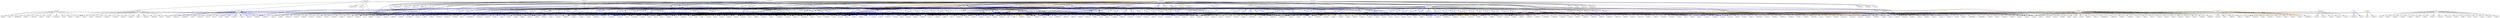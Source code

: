 digraph G {
ZPBP2 -> CASP3;
ZPBP2 -> CASP8;
ZPBP2 -> CASP9;
ZPBP2 -> CBX3;
ZPBP2 -> CDK1;
ZPBP2 -> CKAP4;
ZPBP2 -> CTCF [color=blue, penwidth=2.0];
ZPBP2 -> DNMT1;
ZPBP2 -> E2F1;
ZPBP2 -> HDAC1;
ZPBP2 -> JUN;
ZPBP2 -> KAT2A;
ZPBP2 -> LAMP2;
ZPBP2 -> PML;
ZPBP2 -> RBBP7;
ZPBP2 -> SDHA;
ZPBP2 -> SUV39H1;
ZPBP2 -> TAF15;
ZPBP2 -> USP13;
ZPBP2 -> USP21;
ZPBP2 -> USP22;
ZPBP2 -> YY1;
ZPBP2 -> ZNF217;
ZPBP2 -> ZNF281;
ZPLD1 -> ATM;
ZPLD1 -> ATR;
ZPLD1 -> ATRIP;
ZPLD1 -> BRCA1;
ZPLD1 -> CDK2;
ZPLD1 -> CDK2AP1;
ZPLD1 -> CHEK1;
ZPLD1 -> DDB1;
ZPLD1 -> HDAC1;
ZPLD1 -> KAT2A;
ZPLD1 -> PCNA;
ZPLD1 -> PRMT5;
ZPLD1 -> RNF8;
ZPLD1 -> RPA1;
ZPLD1 -> SETDB1;
ZPLD1 -> TEF;
ZPLD1 -> ZPR1;
ZPR1 -> A2M;
ZPR1 -> AKT1;
ZPR1 -> C3;
ZPR1 -> CASC5;
ZPR1 -> CBX3;
ZPR1 -> CFB;
ZPR1 -> CFD;
ZPR1 -> CTCF;
ZPR1 -> E2F1;
ZPR1 -> HDAC1;
ZPR1 -> KAT2A;
ZPR1 -> MAPK1;
ZPR1 -> NCOA4;
ZPR1 -> PROC;
ZPR1 -> PROS1;
ZPR1 -> RBL2;
ZPR1 -> RPL15;
ZPR1 -> RPL26 [color=orange, penwidth=5.0];
ZPR1 -> RPS27;
ZPR1 -> SAP30;
ZPR1 -> SIRT1;
ZPR1 -> TAF1 [color=orange, penwidth=5.0];
ZPR1 -> TCF4;
ZPR1 -> TOP1;
ZPR1 -> TSC1;
ZPR1 -> USP9X;
ZPR1 -> YY1 [color=orange, penwidth=5.0];
ZPR1 -> ZNF217;
ZRANB1 -> ATM;
ZRANB1 -> ATR;
ZRANB1 -> ATRIP;
ZRANB1 -> BRCA1;
ZRANB1 -> CBX3;
ZRANB1 -> CHD4;
ZRANB1 -> CTCF;
ZRANB1 -> E2F1;
ZRANB1 -> EZH2 [color=blue, penwidth=2.0];
ZRANB1 -> FUS;
ZRANB1 -> HDAC1;
ZRANB1 -> HSP90AA1;
ZRANB1 -> JUN;
ZRANB1 -> KAT2A;
ZRANB1 -> KAT5;
ZRANB1 -> KHDRBS1;
ZRANB1 -> MDM2 [color=blue, penwidth=2.0];
ZRANB1 -> MYC [color=blue, penwidth=2.0];
ZRANB1 -> PARP1;
ZRANB1 -> PCBP1;
ZRANB1 -> PUF60;
ZRANB1 -> RANBP9;
ZRANB1 -> SETDB1;
ZRANB1 -> SUV39H1;
ZRANB1 -> USP37 [color=blue, penwidth=2.0];
ZRANB1 -> YY1;
ZRANB1 -> ZRANB2 [color=blue, penwidth=2.0];
ZRANB2 -> ATRIP;
ZRANB2 -> BRCA1;
ZRANB2 -> BRCA2;
ZRANB2 -> BRIP1;
ZRANB2 -> CBX3 [color=blue, penwidth=2.0];
ZRANB2 -> CBX5;
ZRANB2 -> CDK12;
ZRANB2 -> HDAC1;
ZRANB2 -> KAT2A;
ZRANB2 -> KHDRBS1 [color=blue, penwidth=2.0];
ZRANB2 -> NXF1 [color=blue, penwidth=2.0];
ZRANB2 -> PABPC1 [color=blue, penwidth=2.0];
ZRANB2 -> PALB2;
ZRANB2 -> PARP1;
ZRANB2 -> RANBP9;
ZRANB2 -> RBFOX1 [color=blue, penwidth=2.0];
ZRANB2 -> RPA1;
ZRANB2 -> RPA2;
ZRANB2 -> TSG101;
ZRANB2 -> XRCC5;
ZRANB2 -> XRCC6;
ZRANB2 -> YWHAE;
ZRANB2 -> ZRANB1 [color=blue, penwidth=2.0];
ZRANB3 -> ATM;
ZRANB3 -> ATR;
ZRANB3 -> BRCA1;
ZRANB3 -> C1QBP;
ZRANB3 -> CASC5;
ZRANB3 -> CTCF;
ZRANB3 -> DNMT1;
ZRANB3 -> DUSP1;
ZRANB3 -> E2F1 [color=orange, penwidth=5.0];
ZRANB3 -> EXOSC10;
ZRANB3 -> HAT1;
ZRANB3 -> HDAC1;
ZRANB3 -> KHDRBS1;
ZRANB3 -> MDM2 [color=orange, penwidth=5.0];
ZRANB3 -> NDRG1 [color=orange, penwidth=5.0];
ZRANB3 -> NUDT21;
ZRANB3 -> PARP1;
ZRANB3 -> PUM2;
ZRANB3 -> RAD50;
ZRANB3 -> RAD51;
ZRANB3 -> RBFOX1;
ZRANB3 -> RPA1;
ZRANB3 -> RPA2;
ZRANB3 -> SUV39H1;
ZRANB3 -> YY1;
ZRANB3 -> ZNF217;
ZRANB3 -> ZRANB1 [color=blue, penwidth=2.0];
ZRANB3 -> ZRANB2;
ZRSR1 -> BAX;
ZRSR1 -> BRCA1;
ZRSR1 -> BRCA2;
ZRSR1 -> CASC5;
ZRSR1 -> CASP3;
ZRSR1 -> CTCF [color=blue, penwidth=2.0];
ZRSR1 -> E2F1;
ZRSR1 -> EGFR;
ZRSR1 -> HDAC1;
ZRSR1 -> HDAC2;
ZRSR1 -> KHDRBS1 [color=blue, penwidth=2.0];
ZRSR1 -> KRAS;
ZRSR1 -> MED1;
ZRSR1 -> NCOR1;
ZRSR1 -> NCOR2;
ZRSR1 -> NXF1;
ZRSR1 -> PIK3CA;
ZRSR1 -> PRPF6 [color=blue, penwidth=2.0];
ZRSR1 -> PSMD14;
ZRSR1 -> PTBP1;
ZRSR1 -> PTEN;
ZRSR1 -> RBFOX1;
ZRSR1 -> RPL23A;
ZRSR1 -> RPS27A;
ZRSR1 -> STAT3;
ZRSR1 -> TP53;
ZRSR1 -> UBA6;
ZRSR1 -> USP14;
ZRSR1 -> ZNF143;
ZRSR1 -> ZNF217;
ZRSR1 -> ZNF776;
ZRSR2 -> ATG12;
ZRSR2 -> ATG5;
ZRSR2 -> BAX;
ZRSR2 -> BNIP3;
ZRSR2 -> C15orf53;
ZRSR2 -> CASC5;
ZRSR2 -> CBX3;
ZRSR2 -> CDK8;
ZRSR2 -> CTCF [color=blue, penwidth=2.0];
ZRSR2 -> HDAC1;
ZRSR2 -> KAT2A;
ZRSR2 -> KHDRBS1 [color=blue, penwidth=2.0];
ZRSR2 -> LIG3;
ZRSR2 -> MDM2;
ZRSR2 -> NXF1;
ZRSR2 -> PARP1;
ZRSR2 -> PPM1A;
ZRSR2 -> PSMD14;
ZRSR2 -> PTBP1 [color=blue, penwidth=2.0];
ZRSR2 -> RPA1;
ZRSR2 -> RPA2;
ZRSR2 -> SDHB;
ZRSR2 -> SDHC;
ZRSR2 -> SIN3A;
ZRSR2 -> SP1;
ZRSR2 -> SRSF1 [color=blue, penwidth=2.0];
ZRSR2 -> SRSF2 [color=blue, penwidth=2.0];
ZRSR2 -> SRSF3 [color=blue, penwidth=2.0];
ZRSR2 -> XRCC1;
ZRSR2 -> YY1;
ZRSR2 -> ZNF217;
ZRSR2 -> ZRANB2;
ZSCAN1 -> BMI1;
ZSCAN1 -> CAV1;
ZSCAN1 -> CBX3;
ZSCAN1 -> CBX5;
ZSCAN1 -> CTCF [color=blue, penwidth=2.0];
ZSCAN1 -> E2F1;
ZSCAN1 -> HDAC1 [color=blue, penwidth=2.0];
ZSCAN1 -> HSP90AA1;
ZSCAN1 -> KAT2A;
ZSCAN1 -> KRAS;
ZSCAN1 -> PARP1;
ZSCAN1 -> PML;
ZSCAN1 -> PRC1;
ZSCAN1 -> PTPN1;
ZSCAN1 -> S100A2;
ZSCAN1 -> YY1 [color=blue, penwidth=2.0];
ZSCAN1 -> ZBP1;
ZSCAN1 -> ZNF217;
ZSCAN1 -> ZSCAN10;
ZSCAN1 -> ZSCAN12;
ZSCAN1 -> ZSCAN16;
ZSCAN10 -> ATM [color=blue, penwidth=2.0];
ZSCAN10 -> ATR;
ZSCAN10 -> BRCA1;
ZSCAN10 -> BRCA2;
ZSCAN10 -> CDKN1A;
ZSCAN10 -> CDKN2A;
ZSCAN10 -> CTCF [color=blue, penwidth=2.0];
ZSCAN10 -> DMC1;
ZSCAN10 -> E2F1;
ZSCAN10 -> HDAC1 [color=blue, penwidth=2.0];
ZSCAN10 -> KAT2A;
ZSCAN10 -> KDM6A [color=blue, penwidth=2.0];
ZSCAN10 -> PSMD14;
ZSCAN10 -> RAD51;
ZSCAN10 -> RBBP7;
ZSCAN10 -> TAF1;
ZSCAN10 -> TAT;
ZSCAN10 -> USP9X;
ZSCAN10 -> YY1;
ZSCAN12 -> ATM;
ZSCAN12 -> ATR;
ZSCAN12 -> CDC25A;
ZSCAN12 -> CDK6;
ZSCAN12 -> CDKN1A;
ZSCAN12 -> CDKN2A;
ZSCAN12 -> CTCF;
ZSCAN12 -> HDAC1;
ZSCAN12 -> KAT2A;
ZSCAN12 -> KRAS;
ZSCAN12 -> MDM2;
ZSCAN12 -> MLH1;
ZSCAN12 -> MSH2;
ZSCAN12 -> PRKCB;
ZSCAN12 -> RAD50;
ZSCAN12 -> SETDB1;
ZSCAN12 -> SUV39H1;
ZSCAN12 -> T;
ZSCAN12 -> UBA1;
ZSCAN12 -> USP7;
ZSCAN12 -> USP9X;
ZSCAN12 -> YY1;
ZSCAN12 -> ZNF217;
ZSCAN16 -> ATM;
ZSCAN16 -> ATR;
ZSCAN16 -> ATRIP;
ZSCAN16 -> C3;
ZSCAN16 -> CBX3;
ZSCAN16 -> CHD4;
ZSCAN16 -> CHEK1;
ZSCAN16 -> CTCF;
ZSCAN16 -> E2F1;
ZSCAN16 -> H3F3A;
ZSCAN16 -> HDAC1;
ZSCAN16 -> KAT2A;
ZSCAN16 -> NUDT1;
ZSCAN16 -> PARP1;
ZSCAN16 -> REST;
ZSCAN16 -> RFC3;
ZSCAN16 -> RPA2;
ZSCAN16 -> SMC3;
ZSCAN16 -> TP53INP1;
ZSCAN16 -> YY1;
ZSCAN16 -> ZFP36;
ZSCAN16 -> ZFP42;
ZSCAN16 -> ZNF217;
ZSCAN16 -> ZNF703;
ZSCAN18 -> ATM;
ZSCAN18 -> ATR;
ZSCAN18 -> BRCA1;
ZSCAN18 -> CBX3;
ZSCAN18 -> CDK4;
ZSCAN18 -> CDK6;
ZSCAN18 -> CDKN1A;
ZSCAN18 -> E2F1;
ZSCAN18 -> ETS1;
ZSCAN18 -> GATA1;
ZSCAN18 -> HCFC1;
ZSCAN18 -> HDAC1;
ZSCAN18 -> KAT2A;
ZSCAN18 -> KLF1;
ZSCAN18 -> MACF1;
ZSCAN18 -> NCOA1;
ZSCAN18 -> PARP1;
ZSCAN18 -> PCNA;
ZSCAN18 -> RAD50;
ZSCAN18 -> RBBP7;
ZSCAN18 -> SETDB1 [color=blue, penwidth=2.0];
ZSCAN18 -> TFDP1;
ZSCAN18 -> USP37;
ZSCAN18 -> ZMIZ1;
ZSCAN18 -> ZNF143;
ZSCAN18 -> ZNF217;
ZSCAN18 -> ZNF385A;
ZSCAN2 -> CDKN1A;
ZSCAN2 -> CTCF;
ZSCAN2 -> E2F1;
ZSCAN2 -> GATA1;
ZSCAN2 -> HDAC1;
ZSCAN2 -> HDAC2;
ZSCAN2 -> KAT5;
ZSCAN2 -> PRKD1;
ZSCAN2 -> PTEN;
ZSCAN2 -> RBBP7;
ZSCAN2 -> SMARCAD1;
ZSCAN2 -> SP1;
ZSCAN2 -> SUV39H1;
ZSCAN2 -> TFAP2C;
ZSCAN2 -> TFDP1;
ZSCAN2 -> YY1;
ZSCAN2 -> ZNF131;
ZSCAN2 -> ZNF217;
ZSCAN2 -> ZNF22;
ZSCAN2 -> ZSCAN21;
ZSCAN2 -> ZSCAN22;
ZSCAN20 -> BRCA1;
ZSCAN20 -> CTCF;
ZSCAN20 -> E2F1;
ZSCAN20 -> HDAC1;
ZSCAN20 -> RAD51;
ZSCAN20 -> RPA1;
ZSCAN20 -> TFAP2C;
ZSCAN20 -> YY1;
ZSCAN20 -> ZNF217;
ZSCAN20 -> ZSCAN10;
ZSCAN20 -> ZSCAN4;
ZSCAN21 -> BRCA1;
ZSCAN21 -> BRPF1;
ZSCAN21 -> CASC5;
ZSCAN21 -> CBX3;
ZSCAN21 -> CDK6;
ZSCAN21 -> CTCF [color=blue, penwidth=2.0];
ZSCAN21 -> E2F1 [color=blue, penwidth=2.0];
ZSCAN21 -> HDAC1;
ZSCAN21 -> KAT2A;
ZSCAN21 -> KHDRBS1;
ZSCAN21 -> NPM1;
ZSCAN21 -> SETDB1;
ZSCAN21 -> T;
ZSCAN21 -> TAF1;
ZSCAN21 -> TFDP1;
ZSCAN21 -> YY1;
ZSCAN21 -> ZFP36;
ZSCAN21 -> ZNF217;
ZSCAN22 -> BRCA1;
ZSCAN22 -> CBX3;
ZSCAN22 -> CDK1;
ZSCAN22 -> CDKN1A;
ZSCAN22 -> CHD4;
ZSCAN22 -> CTCF;
ZSCAN22 -> E2F1;
ZSCAN22 -> EP300;
ZSCAN22 -> HJURP;
ZSCAN22 -> KAT2A;
ZSCAN22 -> NUF2;
ZSCAN22 -> PARP1;
ZSCAN22 -> RBBP7;
ZSCAN22 -> SSRP1;
ZSCAN22 -> TP53;
ZSCAN22 -> USP9X;
ZSCAN22 -> YY1 [color=blue, penwidth=2.0];
ZSCAN22 -> ZNF217;
ZSCAN22 -> ZSCAN4;
ZSCAN23 -> BRCA1;
ZSCAN23 -> CBX3;
ZSCAN23 -> CD44;
ZSCAN23 -> CHD4;
ZSCAN23 -> CTCF;
ZSCAN23 -> DNMT3A;
ZSCAN23 -> E2F1;
ZSCAN23 -> GC;
ZSCAN23 -> HDAC1;
ZSCAN23 -> ITGB1;
ZSCAN23 -> PCNA;
ZSCAN23 -> RAD21;
ZSCAN23 -> RAD51;
ZSCAN23 -> RBBP7;
ZSCAN23 -> RPA1;
ZSCAN23 -> SETDB1;
ZSCAN23 -> SP1;
ZSCAN23 -> TFAP2C;
ZSCAN23 -> USP9X;
ZSCAN23 -> YY1;
ZSCAN23 -> ZNF217;
ZSCAN23 -> ZNF263;
ZSCAN23 -> ZNF331;
ZSCAN23 -> ZSCAN22 [color=blue, penwidth=2.0];
ZSCAN25 -> BRD4;
ZSCAN25 -> CBX3;
ZSCAN25 -> CTCF;
ZSCAN25 -> E2F1;
ZSCAN25 -> FUS;
ZSCAN25 -> GATA1;
ZSCAN25 -> HDAC1;
ZSCAN25 -> HMGB1;
ZSCAN25 -> KAT2A;
ZSCAN25 -> KHDRBS1;
ZSCAN25 -> PABPN1;
ZSCAN25 -> PTBP1;
ZSCAN25 -> RBBP6;
ZSCAN25 -> SRSF3;
ZSCAN25 -> TET1;
ZSCAN25 -> TET2;
ZSCAN25 -> TET3;
ZSCAN25 -> UBE2C;
ZSCAN25 -> YY1;
ZSCAN25 -> ZNF217;
ZSCAN25 -> ZNF25;
ZSCAN25 -> ZNF449;
ZSCAN25 -> ZSCAN1 [color=blue, penwidth=2.0];
ZSCAN26 -> AKT1;
ZSCAN26 -> ATM;
ZSCAN26 -> BRCA1;
ZSCAN26 -> CDK6;
ZSCAN26 -> CDKN1A;
ZSCAN26 -> CTCF;
ZSCAN26 -> E2F1;
ZSCAN26 -> KAT2B;
ZSCAN26 -> MAPK1;
ZSCAN26 -> PTEN;
ZSCAN26 -> SETDB1;
ZSCAN26 -> SUV39H1;
ZSCAN26 -> TAF11;
ZSCAN26 -> TAF9;
ZSCAN26 -> TP53;
ZSCAN26 -> YY1;
ZSCAN26 -> ZNF268;
ZSCAN29 -> ATR;
ZSCAN29 -> ATRIP;
ZSCAN29 -> BRCA1;
ZSCAN29 -> CASC5;
ZSCAN29 -> CBX3;
ZSCAN29 -> CDK6;
ZSCAN29 -> CENPA;
ZSCAN29 -> CTCF;
ZSCAN29 -> HDAC1;
ZSCAN29 -> KAT2A;
ZSCAN29 -> KAT5 [color=blue, penwidth=2.0];
ZSCAN29 -> KHDRBS1;
ZSCAN29 -> KRAS;
ZSCAN29 -> NONO;
ZSCAN29 -> NOVA1;
ZSCAN29 -> NXF1;
ZSCAN29 -> PABPN1;
ZSCAN29 -> PML;
ZSCAN29 -> PPARG;
ZSCAN29 -> PTEN;
ZSCAN29 -> PUM2;
ZSCAN29 -> RAD50;
ZSCAN29 -> RBFOX1;
ZSCAN29 -> SMAD3;
ZSCAN29 -> SMC1A;
ZSCAN29 -> SMC1B;
ZSCAN29 -> SYNCRIP;
ZSCAN29 -> YY1;
ZSCAN29 -> ZBTB16;
ZSCAN29 -> ZBTB33;
ZSCAN29 -> ZNF217;
ZSCAN29 -> ZNF331;
ZSCAN30 -> BRCA1;
ZSCAN30 -> CDK5;
ZSCAN30 -> CDKN1A;
ZSCAN30 -> FTSJ2;
ZSCAN30 -> HDAC1;
ZSCAN30 -> KRAS;
ZSCAN30 -> MDC1;
ZSCAN30 -> NAT10;
ZSCAN30 -> NOP56;
ZSCAN30 -> PML;
ZSCAN30 -> PTEN;
ZSCAN30 -> SETDB1;
ZSCAN30 -> SSRP1;
ZSCAN30 -> USP9X;
ZSCAN30 -> YY1;
ZSCAN30 -> ZNF217;
ZSCAN30 -> ZNF439;
ZSCAN31 -> ATM;
ZSCAN31 -> ATR;
ZSCAN31 -> BAX;
ZSCAN31 -> BRCA1;
ZSCAN31 -> BRCA2;
ZSCAN31 -> CBX3;
ZSCAN31 -> CDK9;
ZSCAN31 -> CDKN1A;
ZSCAN31 -> CTCF;
ZSCAN31 -> E2F1;
ZSCAN31 -> FOXO3;
ZSCAN31 -> HDAC1;
ZSCAN31 -> KAT2A;
ZSCAN31 -> MSH2;
ZSCAN31 -> PTEN;
ZSCAN31 -> RAD50;
ZSCAN31 -> RBBP7;
ZSCAN31 -> SIN3A [color=blue, penwidth=2.0];
ZSCAN31 -> STAT3;
ZSCAN31 -> T;
ZSCAN31 -> USP9X;
ZSCAN31 -> YY1;
ZSCAN31 -> ZNF2;
ZSCAN31 -> ZNF217;
ZSCAN31 -> ZNF3;
ZSCAN32 -> BRCA1;
ZSCAN32 -> CDK9;
ZSCAN32 -> CDKN1A;
ZSCAN32 -> CREB1;
ZSCAN32 -> CTCF;
ZSCAN32 -> E2F1;
ZSCAN32 -> HDAC1;
ZSCAN32 -> KAT2A;
ZSCAN32 -> RPA2;
ZSCAN32 -> SCARB1;
ZSCAN32 -> SCARB2;
ZSCAN32 -> SETDB1;
ZSCAN32 -> TFDP1;
ZSCAN32 -> USP9X;
ZSCAN32 -> YY1;
ZSCAN32 -> ZNF217;
ZSCAN32 -> ZNF32;
ZSCAN32 -> ZSCAN12 [color=blue, penwidth=2.0];
ZSCAN4 -> CTCF;
ZSCAN4 -> E2F1;
ZSCAN4 -> EP300 [color=blue, penwidth=2.0];
ZSCAN4 -> GC;
ZSCAN4 -> KAT2A;
ZSCAN4 -> RB1;
ZSCAN4 -> SETDB1 [color=blue, penwidth=2.0];
ZSCAN4 -> SMC3;
ZSCAN4 -> SP1;
ZSCAN4 -> SUV39H1 [color=blue, penwidth=2.0];
ZSCAN4 -> YY1;
ZSCAN4 -> ZNF217;
ZSCAN4 -> ZNF648;
ZSCAN5A -> ATM;
ZSCAN5A -> ATR;
ZSCAN5A -> BRD4;
ZSCAN5A -> BUB1 [color=blue, penwidth=2.0];
ZSCAN5A -> CBX3;
ZSCAN5A -> CDC20;
ZSCAN5A -> CDC25A;
ZSCAN5A -> CDH1;
ZSCAN5A -> CDK1;
ZSCAN5A -> CDKN1A;
ZSCAN5A -> CHD3;
ZSCAN5A -> CHD4;
ZSCAN5A -> CHD8;
ZSCAN5A -> HDAC1;
ZSCAN5A -> HSP90AA1;
ZSCAN5A -> KAT2A;
ZSCAN5A -> KRAS;
ZSCAN5A -> MCM2;
ZSCAN5A -> MCM4;
ZSCAN5A -> MCM5;
ZSCAN5A -> MYC;
ZSCAN5A -> ORC1;
ZSCAN5A -> PRMT5;
ZSCAN5A -> RPA1;
ZSCAN5A -> RPA2;
ZSCAN5A -> SPC24;
ZSCAN5A -> TFAP2C;
ZSCAN5A -> USP9X;
ZSCAN5A -> YY1;
ZSCAN5A -> ZNF217;
ZSCAN5A -> ZSCAN5B;
ZSCAN5B -> BRD4;
ZSCAN5B -> CBX3;
ZSCAN5B -> CBX5;
ZSCAN5B -> CDK9;
ZSCAN5B -> CTCF;
ZSCAN5B -> DNMT1;
ZSCAN5B -> E2F1;
ZSCAN5B -> EP300;
ZSCAN5B -> HDAC1;
ZSCAN5B -> HDAC2;
ZSCAN5B -> KAT2A;
ZSCAN5B -> KHDRBS1;
ZSCAN5B -> MBD2;
ZSCAN5B -> NUF2;
ZSCAN5B -> NXF1;
ZSCAN5B -> RB1;
ZSCAN5B -> RBFOX1;
ZSCAN5B -> SRSF1;
ZSCAN5B -> SUV39H1;
ZSCAN5B -> YY1;
ZSCAN5B -> ZNF217;
ZSCAN5B -> ZSCAN4;
ZSCAN5B -> ZSCAN5A;
ZSCAN5C -> BRCA1;
ZSCAN5C -> CBX3;
ZSCAN5C -> CDKN1A;
ZSCAN5C -> CDKN2A;
ZSCAN5C -> CTCF;
ZSCAN5C -> DNMT1;
ZSCAN5C -> E2F1;
ZSCAN5C -> ENY2;
ZSCAN5C -> HDAC1;
ZSCAN5C -> HDAC2;
ZSCAN5C -> KAT2A;
ZSCAN5C -> NANOG;
ZSCAN5C -> SALL4;
ZSCAN5C -> SETDB1;
ZSCAN5C -> SMARCA1;
ZSCAN5C -> SOX2;
ZSCAN5C -> T;
ZSCAN5C -> TFAP2C;
ZSCAN5C -> TFCP2L1;
ZSCAN5C -> YY1;
ZSCAN5C -> ZNF217;
ZSCAN5C -> ZSCAN5A;
ZSCAN5DP -> BCORL1;
ZSCAN5DP -> BRDT;
ZSCAN5DP -> CBX3;
ZSCAN5DP -> CDK9;
ZSCAN5DP -> KAT2A;
ZSCAN5DP -> KHDRBS1;
ZSCAN5DP -> MCM2;
ZSCAN5DP -> NXF1;
ZSCAN5DP -> RBBP7 [color=blue, penwidth=2.0];
ZSCAN5DP -> RBFOX1;
ZSCAN5DP -> RBMS3;
ZSCAN5DP -> SRSF10;
ZSCAN5DP -> SRSF9;
ZSCAN5DP -> TFAP2C;
ZSCAN5DP -> USP9X;
ZSCAN5DP -> ZNF217;
ZSCAN9 -> ATM;
ZSCAN9 -> ATR;
ZSCAN9 -> BRCA1;
ZSCAN9 -> CBX3;
ZSCAN9 -> CDC25A;
ZSCAN9 -> CDK1;
ZSCAN9 -> CDK9;
ZSCAN9 -> CDKN1A;
ZSCAN9 -> CDKN2A;
ZSCAN9 -> CIB1;
ZSCAN9 -> CTCF;
ZSCAN9 -> HDAC1;
ZSCAN9 -> KAT2A;
ZSCAN9 -> KAT2B;
ZSCAN9 -> RBBP7;
ZSCAN9 -> STK33;
ZSCAN9 -> SUV39H1;
ZSCAN9 -> TBP;
ZSCAN9 -> YY1;
ZSCAN9 -> ZNF217;
ZSWIM1 -> BRF1;
ZSWIM1 -> CASC5;
ZSWIM1 -> KDM1A;
ZSWIM1 -> KDM5B;
ZSWIM1 -> LCP2;
ZSWIM1 -> OPA1;
ZSWIM1 -> PAK1;
ZSWIM1 -> PHF21A;
ZSWIM1 -> PIH1D1;
ZSWIM1 -> PIN1;
ZSWIM1 -> RALBP1;
ZSWIM1 -> RHOA;
ZSWIM1 -> SETDB1;
ZSWIM1 -> SLC9A2;
ZSWIM1 -> ZAP70;
ZSWIM2 -> BRCA1;
ZSWIM2 -> CASC5;
ZSWIM2 -> CASKIN1;
ZSWIM2 -> CBX3;
ZSWIM2 -> CD44;
ZSWIM2 -> CDK6;
ZSWIM2 -> CTCF;
ZSWIM2 -> KAT2A;
ZSWIM2 -> KIF11;
ZSWIM2 -> KIF14;
ZSWIM2 -> KIF15;
ZSWIM2 -> KIF17;
ZSWIM2 -> KIF19;
ZSWIM2 -> KIF1A;
ZSWIM2 -> KIF22;
ZSWIM2 -> KIF23;
ZSWIM2 -> KIF24;
ZSWIM2 -> KIF25;
ZSWIM2 -> KIF26A;
ZSWIM2 -> KIF26B;
ZSWIM2 -> KIF27;
ZSWIM2 -> KIF3B;
ZSWIM2 -> KIF5A;
ZSWIM2 -> KIF5B;
ZSWIM2 -> KIF6;
ZSWIM2 -> KIF7;
ZSWIM2 -> KIF9;
ZSWIM2 -> RBBP5;
ZSWIM2 -> RPL11;
ZSWIM2 -> RPL26;
ZSWIM2 -> SMARCA4;
ZSWIM2 -> SP1;
ZSWIM2 -> SPATA13;
ZSWIM2 -> SPEF2;
ZSWIM2 -> YY1;
ZSWIM2 -> ZNF217;
ZSWIM3 -> BMP2;
ZSWIM3 -> BRCA1;
ZSWIM3 -> CAV1;
ZSWIM3 -> CBX3;
ZSWIM3 -> CD44;
ZSWIM3 -> CDKN1A;
ZSWIM3 -> E2F1;
ZSWIM3 -> GLI1;
ZSWIM3 -> HDAC1 [color=blue, penwidth=2.0];
ZSWIM3 -> HDAC2;
ZSWIM3 -> HDAC3;
ZSWIM3 -> JUN;
ZSWIM3 -> KAT2A;
ZSWIM3 -> KAT6A;
ZSWIM3 -> MDM2;
ZSWIM3 -> POU2F1;
ZSWIM3 -> PTEN;
ZSWIM3 -> PTPN14;
ZSWIM3 -> RB1;
ZSWIM3 -> RPA1;
ZSWIM3 -> SDCBP;
ZSWIM3 -> SKA1;
ZSWIM3 -> SMAD1;
ZSWIM3 -> TSG101;
ZSWIM3 -> UBA3;
ZSWIM3 -> UBA52;
ZSWIM3 -> USP9X;
ZSWIM3 -> ZNF217;
ZSWIM3 -> ZNF550;
ZSWIM4 -> CDC42EP1;
ZSWIM4 -> CDK12;
ZSWIM4 -> FLI1;
ZSWIM4 -> MFN2;
ZSWIM4 -> RBBP7;
ZSWIM4 -> RHOA;
ZSWIM4 -> USP9X;
ZSWIM4 -> ZNF217;
ZSWIM4 -> ZRANB1;
ZSWIM5 -> BPTF;
ZSWIM5 -> CASC5;
ZSWIM5 -> CD44;
ZSWIM5 -> EGFR;
ZSWIM5 -> FOXM1;
ZSWIM5 -> G3BP1;
ZSWIM5 -> ITGB1;
ZSWIM5 -> KHDRBS1;
ZSWIM5 -> PCBP1;
ZSWIM6 -> BRDT;
ZSWIM6 -> CTTN;
ZSWIM6 -> CYFIP1;
ZSWIM6 -> FLNA;
ZSWIM6 -> MED13;
ZSWIM6 -> PFN1;
ZSWIM6 -> PTBP1;
ZSWIM6 -> ZNF217;
ZSWIM7 -> CALR;
ZSWIM7 -> CASC5;
ZSWIM7 -> CCDC67;
ZSWIM7 -> CD44;
ZSWIM7 -> CDC42;
ZSWIM7 -> DOK1;
ZSWIM7 -> DOK2;
ZSWIM7 -> GRB2 [color=orange, penwidth=5.0];
ZSWIM7 -> ITGB1;
ZSWIM7 -> KAT2A;
ZSWIM7 -> KHDRBS1;
ZSWIM7 -> KHDRBS2;
ZSWIM7 -> KHDRBS3;
ZSWIM7 -> KRAS;
ZSWIM7 -> MAPK1 [color=orange, penwidth=5.0];
ZSWIM7 -> MSLN;
ZSWIM7 -> PAK1;
ZSWIM7 -> PTEN;
ZSWIM7 -> RAC1;
ZSWIM7 -> RBM15;
ZSWIM7 -> RBM17;
ZSWIM7 -> RHOA;
ZSWIM7 -> ZNF383;
ZSWIM8 -> AIF1;
ZSWIM8 -> ARHGDIA;
ZSWIM8 -> AXIN1;
ZSWIM8 -> CASC5;
ZSWIM8 -> CEP192;
ZSWIM8 -> CRIP1;
ZSWIM8 -> KHDRBS1;
ZSWIM8 -> MFN2;
ZSWIM8 -> PARL;
ZSWIM8 -> PIN1;
ZSWIM8 -> PLEKHA7;
ZSWIM8 -> PSD;
ZSWIM8 -> RHOU;
ZSWIM8 -> RIPK1;
ZSWIM8 -> ZNF217;
ZUFSP -> CHI3L1;
ZUFSP -> CTCF [color=blue, penwidth=2.0];
ZUFSP -> CTSB;
ZUFSP -> DHX9;
ZUFSP -> E2F1;
ZUFSP -> HSP90AB1;
ZUFSP -> HSP90B1;
ZUFSP -> MAP2;
ZUFSP -> NUDT5;
ZUFSP -> PGK1;
ZUFSP -> PTBP1;
ZUFSP -> RAB2A;
ZUFSP -> RBFOX1;
ZUFSP -> SCARB1;
ZUFSP -> SMN1;
ZUFSP -> SOX11;
ZUFSP -> SP1;
ZUFSP -> T;
ZUFSP -> YWHAE;
ZW10 -> AURKB [color=blue, penwidth=2.0];
ZW10 -> BRCA1 [color=blue, penwidth=2.0];
ZW10 -> BUB3 [color=blue, penwidth=2.0];
ZW10 -> CLASP1 [color=blue, penwidth=2.0];
ZW10 -> GDI1;
ZW10 -> KIF21B [color=blue, penwidth=2.0];
ZW10 -> MAD1L1 [color=blue, penwidth=2.0];
ZW10 -> MAD2L1 [color=blue, penwidth=2.0];
ZW10 -> MAPRE1;
ZW10 -> MCC;
ZW10 -> POM121;
ZW10 -> RBFOX1;
ZW10 -> RTP1;
ZW10 -> RTP2;
ZW10 -> SETDB1;
ZW10 -> TPR [color=blue, penwidth=2.0];
ZW10 -> TPX2 [color=blue, penwidth=2.0];
ZWILCH -> CASC5 [color=blue, penwidth=2.0];
ZWILCH -> CBX3;
ZWILCH -> CBX4;
ZWILCH -> FOS;
ZWILCH -> HDAC1;
ZWILCH -> HDAC2;
ZWILCH -> HSP90AA1;
ZWILCH -> JUN;
ZWILCH -> KHDRBS1;
ZWILCH -> KHDRBS2;
ZWILCH -> MDM2;
ZWILCH -> MSI1;
ZWILCH -> NXF1;
ZWILCH -> PABPC1;
ZWILCH -> PRC1 [color=blue, penwidth=2.0];
ZWILCH -> PUM2 [color=blue, penwidth=2.0];
ZWILCH -> SURF6;
ZWILCH -> TRAF6;
ZWILCH -> UBE2C [color=blue, penwidth=2.0];
ZWILCH -> UBE2D1;
ZWILCH -> USP21;
ZWINT -> AURKB [color=blue, penwidth=2.0];
ZWINT -> CTCF;
ZWINT -> KAT2A;
ZWINT -> KIF14 [color=blue, penwidth=2.0];
ZWINT -> KIF1B;
ZWINT -> MAD2L2 [color=blue, penwidth=2.0];
ZWINT -> TAF15;
ZWINT -> YY1;
ZWINT -> ZNF217;
ZWINT -> ZW10 [color=blue, penwidth=2.0];
ZWINT -> ZWILCH [color=blue, penwidth=2.0];
ZXDA -> CDC25A;
ZXDA -> CDK1;
ZXDA -> CDK6;
ZXDA -> T;
ZXDB -> AR [color=blue, penwidth=2.0];
ZXDB -> ATM;
ZXDB -> ATR;
ZXDB -> ATRIP;
ZXDB -> BRCA1;
ZXDB -> RAD50;
ZXDB -> RPA1;
ZXDB -> RPA2;
ZXDB -> STAR;
ZXDC -> ATM;
ZXDC -> ATR;
ZXDC -> BRCA1;
ZXDC -> BRCA2;
ZXDC -> CDKN1A;
ZXDC -> MDM2;
ZYG11A -> BUB1B;
ZYG11A -> DMC1;
ZYG11A -> FAM131B;
ZYG11A -> FYCO1;
ZYG11A -> KHDRBS1;
ZYG11A -> KIF4A;
ZYG11A -> KPNB1;
ZYG11A -> MAD2L1;
ZYG11A -> MAPKAPK5;
ZYG11A -> NUFIP2;
ZYG11A -> PPIB;
ZYG11A -> PPM1A;
ZYG11A -> PRKCA;
ZYG11A -> RAB11FIP1;
ZYG11A -> RAB27A;
ZYG11A -> RAB7A;
ZYG11A -> RAD51;
ZYG11A -> RAN;
ZYG11A -> RANBP9;
ZYG11A -> SMC1A;
ZYG11A -> SRC;
ZYG11A -> SYCP3;
ZYG11A -> TAGLN2 [color=blue, penwidth=2.0];
ZYG11A -> YWHAG;
ZYG11A -> ZYG11B [color=blue, penwidth=2.0];
ZYG11B -> ATRIP;
ZYG11B -> BRCA1;
ZYG11B -> CDC20 [color=blue, penwidth=2.0];
ZYG11B -> EGFR;
ZYG11B -> FOS;
ZYG11B -> HDAC1;
ZYG11B -> ITGB1;
ZYG11B -> JUN;
ZYG11B -> KHDRBS1;
ZYG11B -> KIF4A;
ZYG11B -> NXF1;
ZYG11B -> PARP1;
ZYG11B -> PCNA;
ZYG11B -> PTEN [color=blue, penwidth=2.0];
ZYG11B -> PXN;
ZYG11B -> RPA1;
ZYG11B -> STAT3;
ZYG11B -> TPX2;
ZYG11B -> ZNF263;
ZYG11B -> ZNF331;
ZYX -> CTNND1 [color=blue, penwidth=2.0];
ZYX -> GIT1 [color=blue, penwidth=2.0];
ZYX -> T;
ZZEF1 -> BAK1;
ZZEF1 -> BAX;
ZZEF1 -> CBX3;
ZZEF1 -> CDK9;
ZZEF1 -> CDKN1A;
ZZEF1 -> CREBBP;
ZZEF1 -> DPY30;
ZZEF1 -> E2F1;
ZZEF1 -> EGF;
ZZEF1 -> EGFR;
ZZEF1 -> HDAC1;
ZZEF1 -> KAT2A [color=blue, penwidth=2.0];
ZZEF1 -> MBD3;
ZZEF1 -> RB1;
ZZEF1 -> SMAD3;
ZZEF1 -> T;
ZZEF1 -> USP9X;
ZZEF1 -> ZNF217;
ZZEF1 -> ZNF521;
ZZZ3 -> APP;
ZZZ3 -> BACE1;
ZZZ3 -> PTEN;
col1 -> BMP2;
col1 -> COL1A1;
col1 -> COL1A2;
col1 -> FBN1;
col1 -> FBN2;
col1 -> FGB;
col1 -> FGL1;
col1 -> FGL2;
col1 -> LTBP1;
col1 -> LTBP2;
col1 -> MGP;
col1 -> MMP2;
col1 -> MMP9;
col1 -> SPARC;
col1 -> TGFB1;
col1 -> TIMP1;
col1 -> TIMP2;
col1 -> TIMP3;
}
